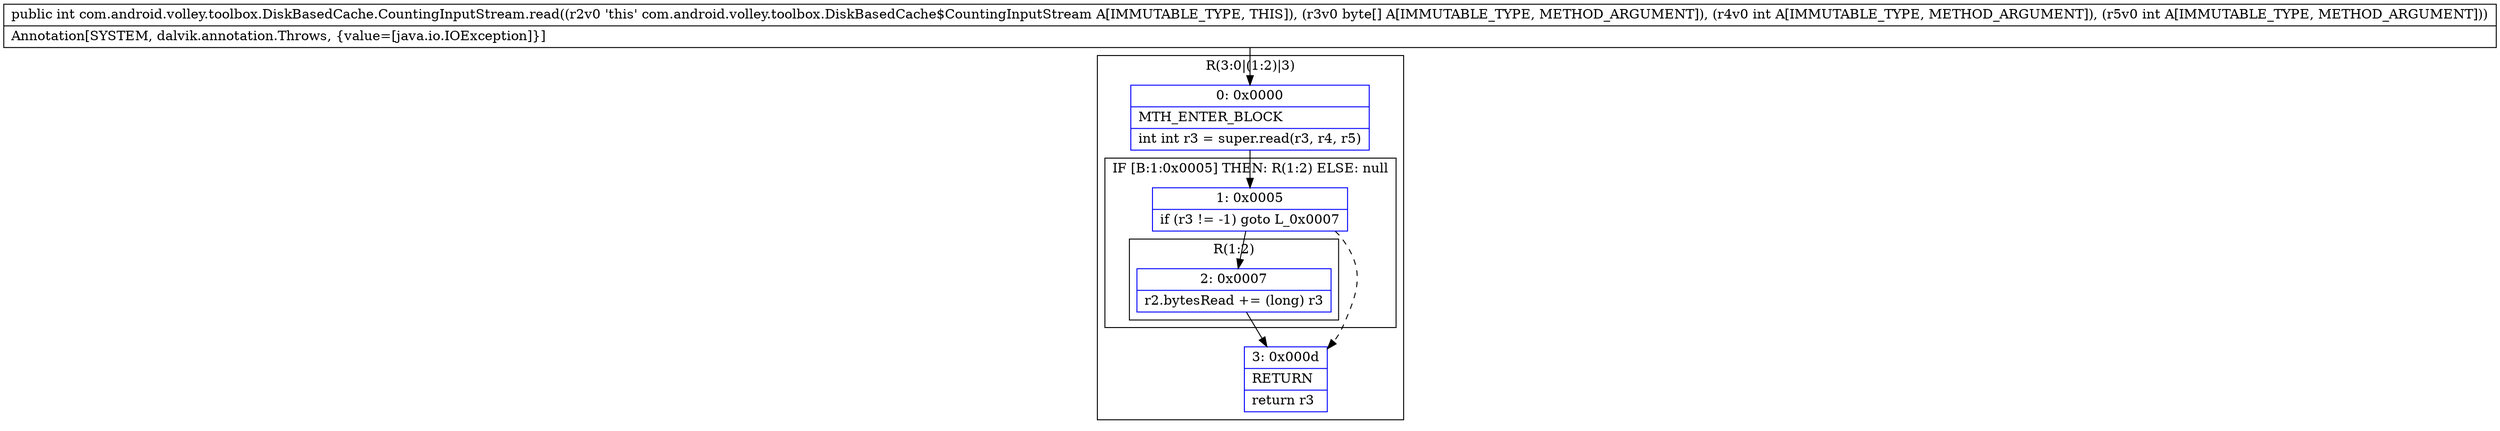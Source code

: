 digraph "CFG forcom.android.volley.toolbox.DiskBasedCache.CountingInputStream.read([BII)I" {
subgraph cluster_Region_341998370 {
label = "R(3:0|(1:2)|3)";
node [shape=record,color=blue];
Node_0 [shape=record,label="{0\:\ 0x0000|MTH_ENTER_BLOCK\l|int int r3 = super.read(r3, r4, r5)\l}"];
subgraph cluster_IfRegion_512817064 {
label = "IF [B:1:0x0005] THEN: R(1:2) ELSE: null";
node [shape=record,color=blue];
Node_1 [shape=record,label="{1\:\ 0x0005|if (r3 != \-1) goto L_0x0007\l}"];
subgraph cluster_Region_1500965761 {
label = "R(1:2)";
node [shape=record,color=blue];
Node_2 [shape=record,label="{2\:\ 0x0007|r2.bytesRead += (long) r3\l}"];
}
}
Node_3 [shape=record,label="{3\:\ 0x000d|RETURN\l|return r3\l}"];
}
MethodNode[shape=record,label="{public int com.android.volley.toolbox.DiskBasedCache.CountingInputStream.read((r2v0 'this' com.android.volley.toolbox.DiskBasedCache$CountingInputStream A[IMMUTABLE_TYPE, THIS]), (r3v0 byte[] A[IMMUTABLE_TYPE, METHOD_ARGUMENT]), (r4v0 int A[IMMUTABLE_TYPE, METHOD_ARGUMENT]), (r5v0 int A[IMMUTABLE_TYPE, METHOD_ARGUMENT]))  | Annotation[SYSTEM, dalvik.annotation.Throws, \{value=[java.io.IOException]\}]\l}"];
MethodNode -> Node_0;
Node_0 -> Node_1;
Node_1 -> Node_2;
Node_1 -> Node_3[style=dashed];
Node_2 -> Node_3;
}


